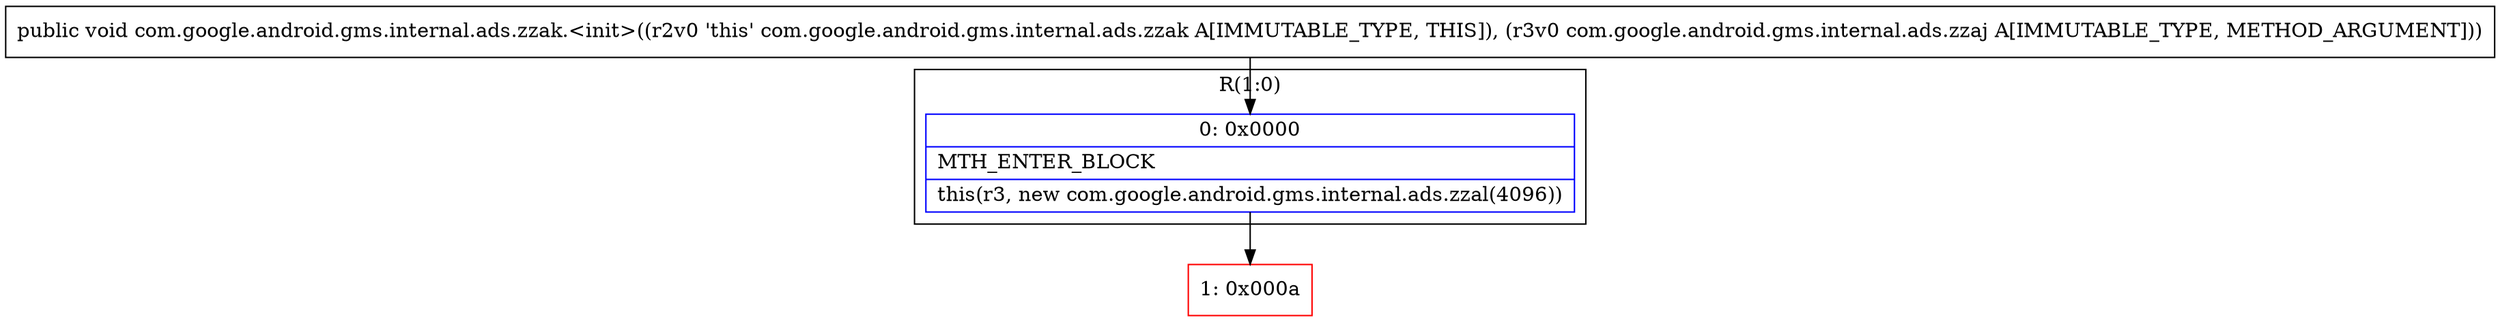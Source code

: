 digraph "CFG forcom.google.android.gms.internal.ads.zzak.\<init\>(Lcom\/google\/android\/gms\/internal\/ads\/zzaj;)V" {
subgraph cluster_Region_257294445 {
label = "R(1:0)";
node [shape=record,color=blue];
Node_0 [shape=record,label="{0\:\ 0x0000|MTH_ENTER_BLOCK\l|this(r3, new com.google.android.gms.internal.ads.zzal(4096))\l}"];
}
Node_1 [shape=record,color=red,label="{1\:\ 0x000a}"];
MethodNode[shape=record,label="{public void com.google.android.gms.internal.ads.zzak.\<init\>((r2v0 'this' com.google.android.gms.internal.ads.zzak A[IMMUTABLE_TYPE, THIS]), (r3v0 com.google.android.gms.internal.ads.zzaj A[IMMUTABLE_TYPE, METHOD_ARGUMENT])) }"];
MethodNode -> Node_0;
Node_0 -> Node_1;
}

